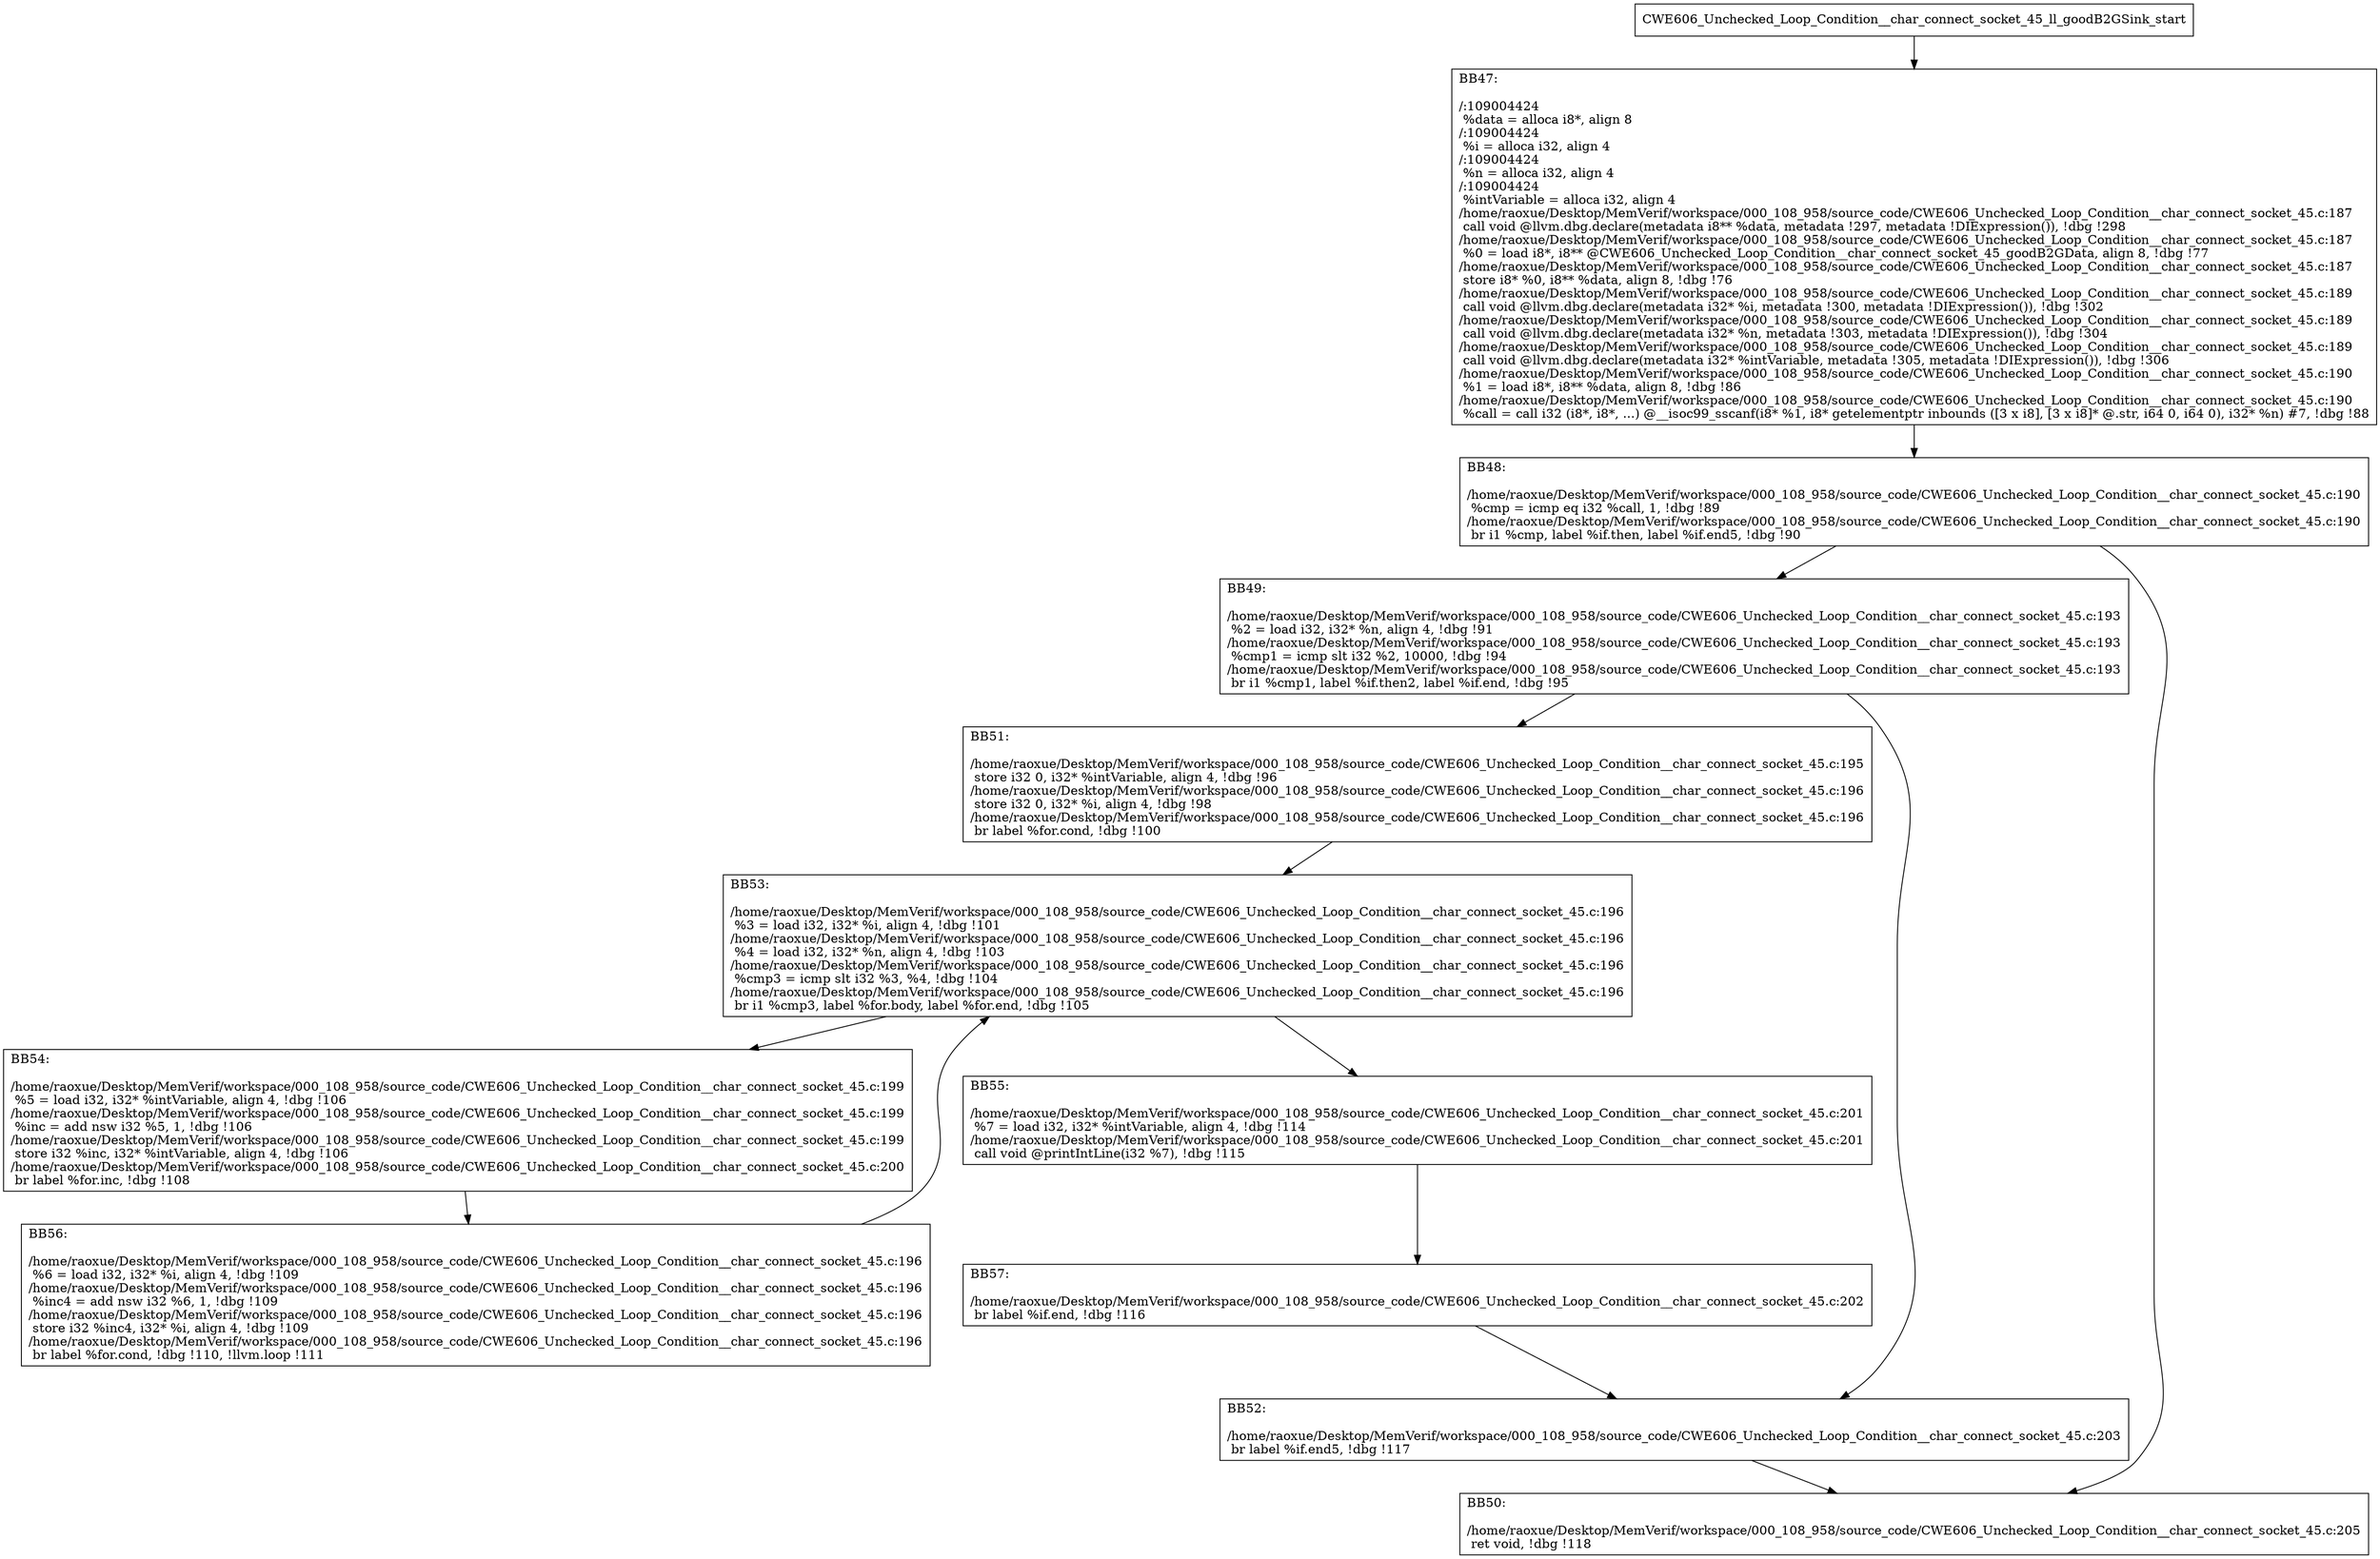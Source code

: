 digraph "CFG for'CWE606_Unchecked_Loop_Condition__char_connect_socket_45_ll_goodB2GSink' function" {
	BBCWE606_Unchecked_Loop_Condition__char_connect_socket_45_ll_goodB2GSink_start[shape=record,label="{CWE606_Unchecked_Loop_Condition__char_connect_socket_45_ll_goodB2GSink_start}"];
	BBCWE606_Unchecked_Loop_Condition__char_connect_socket_45_ll_goodB2GSink_start-> CWE606_Unchecked_Loop_Condition__char_connect_socket_45_ll_goodB2GSinkBB47;
	CWE606_Unchecked_Loop_Condition__char_connect_socket_45_ll_goodB2GSinkBB47 [shape=record, label="{BB47:\l\l/:109004424\l
  %data = alloca i8*, align 8\l
/:109004424\l
  %i = alloca i32, align 4\l
/:109004424\l
  %n = alloca i32, align 4\l
/:109004424\l
  %intVariable = alloca i32, align 4\l
/home/raoxue/Desktop/MemVerif/workspace/000_108_958/source_code/CWE606_Unchecked_Loop_Condition__char_connect_socket_45.c:187\l
  call void @llvm.dbg.declare(metadata i8** %data, metadata !297, metadata !DIExpression()), !dbg !298\l
/home/raoxue/Desktop/MemVerif/workspace/000_108_958/source_code/CWE606_Unchecked_Loop_Condition__char_connect_socket_45.c:187\l
  %0 = load i8*, i8** @CWE606_Unchecked_Loop_Condition__char_connect_socket_45_goodB2GData, align 8, !dbg !77\l
/home/raoxue/Desktop/MemVerif/workspace/000_108_958/source_code/CWE606_Unchecked_Loop_Condition__char_connect_socket_45.c:187\l
  store i8* %0, i8** %data, align 8, !dbg !76\l
/home/raoxue/Desktop/MemVerif/workspace/000_108_958/source_code/CWE606_Unchecked_Loop_Condition__char_connect_socket_45.c:189\l
  call void @llvm.dbg.declare(metadata i32* %i, metadata !300, metadata !DIExpression()), !dbg !302\l
/home/raoxue/Desktop/MemVerif/workspace/000_108_958/source_code/CWE606_Unchecked_Loop_Condition__char_connect_socket_45.c:189\l
  call void @llvm.dbg.declare(metadata i32* %n, metadata !303, metadata !DIExpression()), !dbg !304\l
/home/raoxue/Desktop/MemVerif/workspace/000_108_958/source_code/CWE606_Unchecked_Loop_Condition__char_connect_socket_45.c:189\l
  call void @llvm.dbg.declare(metadata i32* %intVariable, metadata !305, metadata !DIExpression()), !dbg !306\l
/home/raoxue/Desktop/MemVerif/workspace/000_108_958/source_code/CWE606_Unchecked_Loop_Condition__char_connect_socket_45.c:190\l
  %1 = load i8*, i8** %data, align 8, !dbg !86\l
/home/raoxue/Desktop/MemVerif/workspace/000_108_958/source_code/CWE606_Unchecked_Loop_Condition__char_connect_socket_45.c:190\l
  %call = call i32 (i8*, i8*, ...) @__isoc99_sscanf(i8* %1, i8* getelementptr inbounds ([3 x i8], [3 x i8]* @.str, i64 0, i64 0), i32* %n) #7, !dbg !88\l
}"];
	CWE606_Unchecked_Loop_Condition__char_connect_socket_45_ll_goodB2GSinkBB47-> CWE606_Unchecked_Loop_Condition__char_connect_socket_45_ll_goodB2GSinkBB48;
	CWE606_Unchecked_Loop_Condition__char_connect_socket_45_ll_goodB2GSinkBB48 [shape=record, label="{BB48:\l\l/home/raoxue/Desktop/MemVerif/workspace/000_108_958/source_code/CWE606_Unchecked_Loop_Condition__char_connect_socket_45.c:190\l
  %cmp = icmp eq i32 %call, 1, !dbg !89\l
/home/raoxue/Desktop/MemVerif/workspace/000_108_958/source_code/CWE606_Unchecked_Loop_Condition__char_connect_socket_45.c:190\l
  br i1 %cmp, label %if.then, label %if.end5, !dbg !90\l
}"];
	CWE606_Unchecked_Loop_Condition__char_connect_socket_45_ll_goodB2GSinkBB48-> CWE606_Unchecked_Loop_Condition__char_connect_socket_45_ll_goodB2GSinkBB49;
	CWE606_Unchecked_Loop_Condition__char_connect_socket_45_ll_goodB2GSinkBB48-> CWE606_Unchecked_Loop_Condition__char_connect_socket_45_ll_goodB2GSinkBB50;
	CWE606_Unchecked_Loop_Condition__char_connect_socket_45_ll_goodB2GSinkBB49 [shape=record, label="{BB49:\l\l/home/raoxue/Desktop/MemVerif/workspace/000_108_958/source_code/CWE606_Unchecked_Loop_Condition__char_connect_socket_45.c:193\l
  %2 = load i32, i32* %n, align 4, !dbg !91\l
/home/raoxue/Desktop/MemVerif/workspace/000_108_958/source_code/CWE606_Unchecked_Loop_Condition__char_connect_socket_45.c:193\l
  %cmp1 = icmp slt i32 %2, 10000, !dbg !94\l
/home/raoxue/Desktop/MemVerif/workspace/000_108_958/source_code/CWE606_Unchecked_Loop_Condition__char_connect_socket_45.c:193\l
  br i1 %cmp1, label %if.then2, label %if.end, !dbg !95\l
}"];
	CWE606_Unchecked_Loop_Condition__char_connect_socket_45_ll_goodB2GSinkBB49-> CWE606_Unchecked_Loop_Condition__char_connect_socket_45_ll_goodB2GSinkBB51;
	CWE606_Unchecked_Loop_Condition__char_connect_socket_45_ll_goodB2GSinkBB49-> CWE606_Unchecked_Loop_Condition__char_connect_socket_45_ll_goodB2GSinkBB52;
	CWE606_Unchecked_Loop_Condition__char_connect_socket_45_ll_goodB2GSinkBB51 [shape=record, label="{BB51:\l\l/home/raoxue/Desktop/MemVerif/workspace/000_108_958/source_code/CWE606_Unchecked_Loop_Condition__char_connect_socket_45.c:195\l
  store i32 0, i32* %intVariable, align 4, !dbg !96\l
/home/raoxue/Desktop/MemVerif/workspace/000_108_958/source_code/CWE606_Unchecked_Loop_Condition__char_connect_socket_45.c:196\l
  store i32 0, i32* %i, align 4, !dbg !98\l
/home/raoxue/Desktop/MemVerif/workspace/000_108_958/source_code/CWE606_Unchecked_Loop_Condition__char_connect_socket_45.c:196\l
  br label %for.cond, !dbg !100\l
}"];
	CWE606_Unchecked_Loop_Condition__char_connect_socket_45_ll_goodB2GSinkBB51-> CWE606_Unchecked_Loop_Condition__char_connect_socket_45_ll_goodB2GSinkBB53;
	CWE606_Unchecked_Loop_Condition__char_connect_socket_45_ll_goodB2GSinkBB53 [shape=record, label="{BB53:\l\l/home/raoxue/Desktop/MemVerif/workspace/000_108_958/source_code/CWE606_Unchecked_Loop_Condition__char_connect_socket_45.c:196\l
  %3 = load i32, i32* %i, align 4, !dbg !101\l
/home/raoxue/Desktop/MemVerif/workspace/000_108_958/source_code/CWE606_Unchecked_Loop_Condition__char_connect_socket_45.c:196\l
  %4 = load i32, i32* %n, align 4, !dbg !103\l
/home/raoxue/Desktop/MemVerif/workspace/000_108_958/source_code/CWE606_Unchecked_Loop_Condition__char_connect_socket_45.c:196\l
  %cmp3 = icmp slt i32 %3, %4, !dbg !104\l
/home/raoxue/Desktop/MemVerif/workspace/000_108_958/source_code/CWE606_Unchecked_Loop_Condition__char_connect_socket_45.c:196\l
  br i1 %cmp3, label %for.body, label %for.end, !dbg !105\l
}"];
	CWE606_Unchecked_Loop_Condition__char_connect_socket_45_ll_goodB2GSinkBB53-> CWE606_Unchecked_Loop_Condition__char_connect_socket_45_ll_goodB2GSinkBB54;
	CWE606_Unchecked_Loop_Condition__char_connect_socket_45_ll_goodB2GSinkBB53-> CWE606_Unchecked_Loop_Condition__char_connect_socket_45_ll_goodB2GSinkBB55;
	CWE606_Unchecked_Loop_Condition__char_connect_socket_45_ll_goodB2GSinkBB54 [shape=record, label="{BB54:\l\l/home/raoxue/Desktop/MemVerif/workspace/000_108_958/source_code/CWE606_Unchecked_Loop_Condition__char_connect_socket_45.c:199\l
  %5 = load i32, i32* %intVariable, align 4, !dbg !106\l
/home/raoxue/Desktop/MemVerif/workspace/000_108_958/source_code/CWE606_Unchecked_Loop_Condition__char_connect_socket_45.c:199\l
  %inc = add nsw i32 %5, 1, !dbg !106\l
/home/raoxue/Desktop/MemVerif/workspace/000_108_958/source_code/CWE606_Unchecked_Loop_Condition__char_connect_socket_45.c:199\l
  store i32 %inc, i32* %intVariable, align 4, !dbg !106\l
/home/raoxue/Desktop/MemVerif/workspace/000_108_958/source_code/CWE606_Unchecked_Loop_Condition__char_connect_socket_45.c:200\l
  br label %for.inc, !dbg !108\l
}"];
	CWE606_Unchecked_Loop_Condition__char_connect_socket_45_ll_goodB2GSinkBB54-> CWE606_Unchecked_Loop_Condition__char_connect_socket_45_ll_goodB2GSinkBB56;
	CWE606_Unchecked_Loop_Condition__char_connect_socket_45_ll_goodB2GSinkBB56 [shape=record, label="{BB56:\l\l/home/raoxue/Desktop/MemVerif/workspace/000_108_958/source_code/CWE606_Unchecked_Loop_Condition__char_connect_socket_45.c:196\l
  %6 = load i32, i32* %i, align 4, !dbg !109\l
/home/raoxue/Desktop/MemVerif/workspace/000_108_958/source_code/CWE606_Unchecked_Loop_Condition__char_connect_socket_45.c:196\l
  %inc4 = add nsw i32 %6, 1, !dbg !109\l
/home/raoxue/Desktop/MemVerif/workspace/000_108_958/source_code/CWE606_Unchecked_Loop_Condition__char_connect_socket_45.c:196\l
  store i32 %inc4, i32* %i, align 4, !dbg !109\l
/home/raoxue/Desktop/MemVerif/workspace/000_108_958/source_code/CWE606_Unchecked_Loop_Condition__char_connect_socket_45.c:196\l
  br label %for.cond, !dbg !110, !llvm.loop !111\l
}"];
	CWE606_Unchecked_Loop_Condition__char_connect_socket_45_ll_goodB2GSinkBB56-> CWE606_Unchecked_Loop_Condition__char_connect_socket_45_ll_goodB2GSinkBB53;
	CWE606_Unchecked_Loop_Condition__char_connect_socket_45_ll_goodB2GSinkBB55 [shape=record, label="{BB55:\l\l/home/raoxue/Desktop/MemVerif/workspace/000_108_958/source_code/CWE606_Unchecked_Loop_Condition__char_connect_socket_45.c:201\l
  %7 = load i32, i32* %intVariable, align 4, !dbg !114\l
/home/raoxue/Desktop/MemVerif/workspace/000_108_958/source_code/CWE606_Unchecked_Loop_Condition__char_connect_socket_45.c:201\l
  call void @printIntLine(i32 %7), !dbg !115\l
}"];
	CWE606_Unchecked_Loop_Condition__char_connect_socket_45_ll_goodB2GSinkBB55-> CWE606_Unchecked_Loop_Condition__char_connect_socket_45_ll_goodB2GSinkBB57;
	CWE606_Unchecked_Loop_Condition__char_connect_socket_45_ll_goodB2GSinkBB57 [shape=record, label="{BB57:\l\l/home/raoxue/Desktop/MemVerif/workspace/000_108_958/source_code/CWE606_Unchecked_Loop_Condition__char_connect_socket_45.c:202\l
  br label %if.end, !dbg !116\l
}"];
	CWE606_Unchecked_Loop_Condition__char_connect_socket_45_ll_goodB2GSinkBB57-> CWE606_Unchecked_Loop_Condition__char_connect_socket_45_ll_goodB2GSinkBB52;
	CWE606_Unchecked_Loop_Condition__char_connect_socket_45_ll_goodB2GSinkBB52 [shape=record, label="{BB52:\l\l/home/raoxue/Desktop/MemVerif/workspace/000_108_958/source_code/CWE606_Unchecked_Loop_Condition__char_connect_socket_45.c:203\l
  br label %if.end5, !dbg !117\l
}"];
	CWE606_Unchecked_Loop_Condition__char_connect_socket_45_ll_goodB2GSinkBB52-> CWE606_Unchecked_Loop_Condition__char_connect_socket_45_ll_goodB2GSinkBB50;
	CWE606_Unchecked_Loop_Condition__char_connect_socket_45_ll_goodB2GSinkBB50 [shape=record, label="{BB50:\l\l/home/raoxue/Desktop/MemVerif/workspace/000_108_958/source_code/CWE606_Unchecked_Loop_Condition__char_connect_socket_45.c:205\l
  ret void, !dbg !118\l
}"];
}
